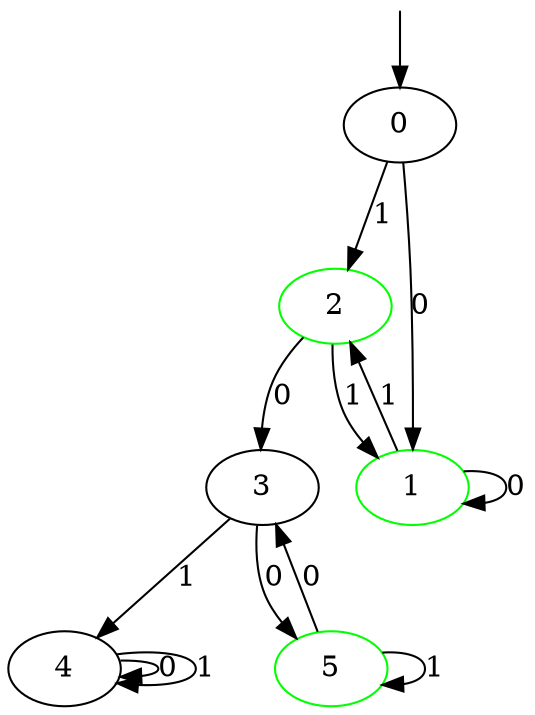 digraph LearnedModel_Visualization {
	4 [label=4]
	2 [label=2 color=green]
	3 [label=3]
	5 [label=5 color=green]
	1 [label=1 color=green]
	0 [label=0]
	4 -> 4 [label=0]
	4 -> 4 [label=1]
	2 -> 3 [label=0]
	2 -> 1 [label=1]
	3 -> 5 [label=0]
	3 -> 4 [label=1]
	5 -> 3 [label=0]
	5 -> 5 [label=1]
	1 -> 1 [label=0]
	1 -> 2 [label=1]
	0 -> 1 [label=0]
	0 -> 2 [label=1]
	__start0 [label="" height=0 shape=none width=0]
	__start0 -> 0 [label=""]
}
